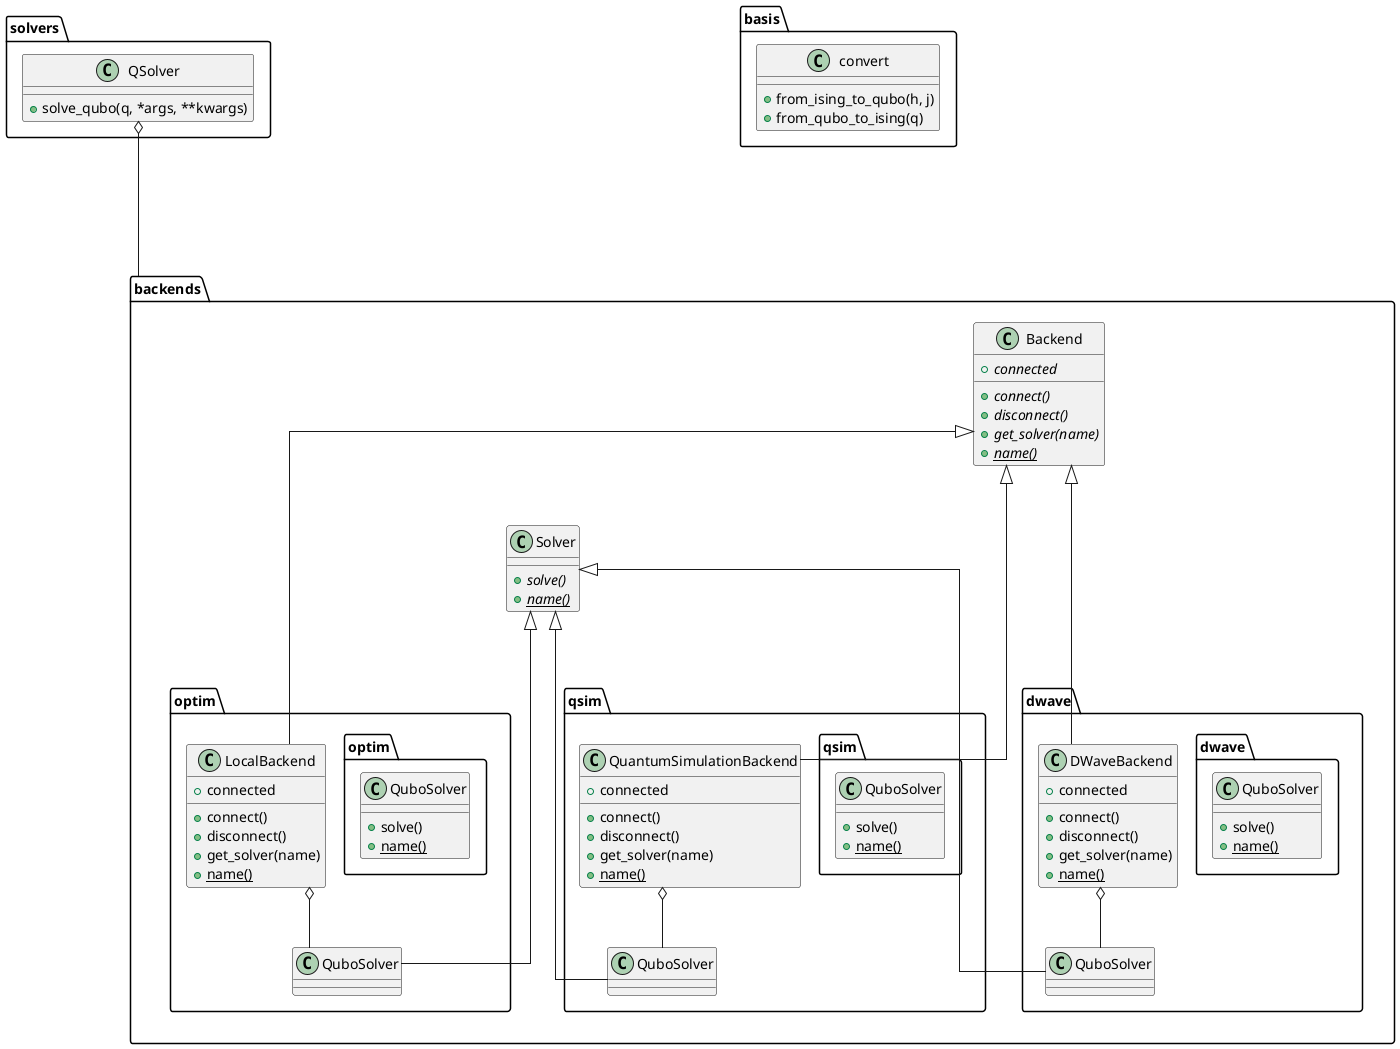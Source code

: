 @startuml
'left to right direction
skinparam linetype ortho

package backends {
  class Backend {
    {abstract} +connect()
    {abstract} +disconnect()
    {abstract} +get_solver(name)
    {abstract} {static} +name()
    {abstract} +connected
  }

  class Solver {
    {abstract} +solve()
    {abstract} {static} +name()
  }


  package dwave {
    class DWaveBackend {
      +connect()
      +disconnect()
      +get_solver(name)
      {static} +name()
      +connected
    }
    class dwave.QuboSolver {
      +solve()
      {static} +name()
    }
  }


  package optim {
    class LocalBackend {
      +connect()
      +disconnect()
      +get_solver(name)
      {static} +name()
      +connected
    }
    class optim.QuboSolver {
      +solve()
      {static} +name()
    }
  }

  package qsim {
    class QuantumSimulationBackend {
      +connect()
      +disconnect()
      +get_solver(name)
      {static} +name()
      +connected
    }
    class qsim.QuboSolver {
      +solve()
      {static} +name()
    }

  }

  Backend <|---- DWaveBackend
  Backend <|---- LocalBackend
  Backend <|---- QuantumSimulationBackend
  
  Solver <|---- dwave.QuboSolver
  Solver <|---- optim.QuboSolver
  Solver <|---- qsim.QuboSolver

  DWaveBackend o-- dwave.QuboSolver
  LocalBackend o-- optim.QuboSolver
  QuantumSimulationBackend o-- qsim.QuboSolver

}


package basis {

  class convert {
    +from_ising_to_qubo(h, j)
    +from_qubo_to_ising(q)
  }
}


package solvers {
  class QSolver {
    +solve_qubo(q, *args, **kwargs)
  }
}


QSolver o---- backends
@enduml
